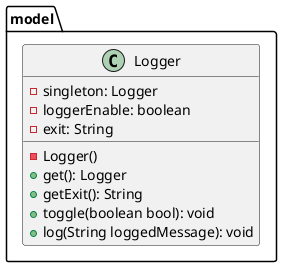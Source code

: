 @startuml
'https://plantuml.com/class-diagram

package model {
    class Logger {
        - singleton: Logger
        - loggerEnable: boolean
        - exit: String
        - Logger()
        + get(): Logger
        + getExit(): String
        + toggle(boolean bool): void
        + log(String loggedMessage): void
    }
}

@enduml